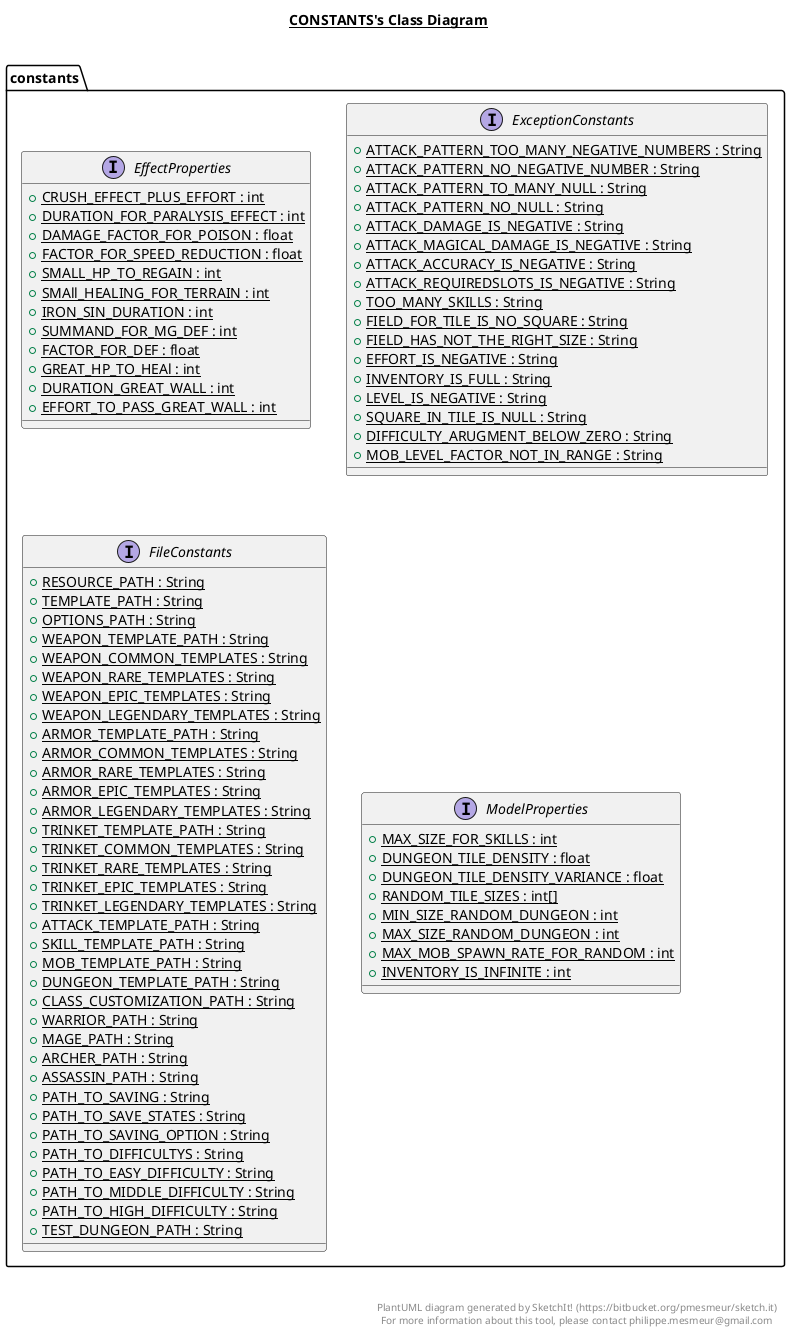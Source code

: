 @startuml

title __CONSTANTS's Class Diagram__\n

  package constants {
    interface EffectProperties {
        {static} + CRUSH_EFFECT_PLUS_EFFORT : int
        {static} + DURATION_FOR_PARALYSIS_EFFECT : int
        {static} + DAMAGE_FACTOR_FOR_POISON : float
        {static} + FACTOR_FOR_SPEED_REDUCTION : float
        {static} + SMALL_HP_TO_REGAIN : int
        {static} + SMAll_HEALING_FOR_TERRAIN : int
        {static} + IRON_SIN_DURATION : int
        {static} + SUMMAND_FOR_MG_DEF : int
        {static} + FACTOR_FOR_DEF : float
        {static} + GREAT_HP_TO_HEAl : int
        {static} + DURATION_GREAT_WALL : int
        {static} + EFFORT_TO_PASS_GREAT_WALL : int
    }
  }
  

  package constants {
    interface ExceptionConstants {
        {static} + ATTACK_PATTERN_TOO_MANY_NEGATIVE_NUMBERS : String
        {static} + ATTACK_PATTERN_NO_NEGATIVE_NUMBER : String
        {static} + ATTACK_PATTERN_TO_MANY_NULL : String
        {static} + ATTACK_PATTERN_NO_NULL : String
        {static} + ATTACK_DAMAGE_IS_NEGATIVE : String
        {static} + ATTACK_MAGICAL_DAMAGE_IS_NEGATIVE : String
        {static} + ATTACK_ACCURACY_IS_NEGATIVE : String
        {static} + ATTACK_REQUIREDSLOTS_IS_NEGATIVE : String
        {static} + TOO_MANY_SKILLS : String
        {static} + FIELD_FOR_TILE_IS_NO_SQUARE : String
        {static} + FIELD_HAS_NOT_THE_RIGHT_SIZE : String
        {static} + EFFORT_IS_NEGATIVE : String
        {static} + INVENTORY_IS_FULL : String
        {static} + LEVEL_IS_NEGATIVE : String
        {static} + SQUARE_IN_TILE_IS_NULL : String
        {static} + DIFFICULTY_ARUGMENT_BELOW_ZERO : String
        {static} + MOB_LEVEL_FACTOR_NOT_IN_RANGE : String
    }
  }
  

  package constants {
    interface FileConstants {
        {static} + RESOURCE_PATH : String
        {static} + TEMPLATE_PATH : String
        {static} + OPTIONS_PATH : String
        {static} + WEAPON_TEMPLATE_PATH : String
        {static} + WEAPON_COMMON_TEMPLATES : String
        {static} + WEAPON_RARE_TEMPLATES : String
        {static} + WEAPON_EPIC_TEMPLATES : String
        {static} + WEAPON_LEGENDARY_TEMPLATES : String
        {static} + ARMOR_TEMPLATE_PATH : String
        {static} + ARMOR_COMMON_TEMPLATES : String
        {static} + ARMOR_RARE_TEMPLATES : String
        {static} + ARMOR_EPIC_TEMPLATES : String
        {static} + ARMOR_LEGENDARY_TEMPLATES : String
        {static} + TRINKET_TEMPLATE_PATH : String
        {static} + TRINKET_COMMON_TEMPLATES : String
        {static} + TRINKET_RARE_TEMPLATES : String
        {static} + TRINKET_EPIC_TEMPLATES : String
        {static} + TRINKET_LEGENDARY_TEMPLATES : String
        {static} + ATTACK_TEMPLATE_PATH : String
        {static} + SKILL_TEMPLATE_PATH : String
        {static} + MOB_TEMPLATE_PATH : String
        {static} + DUNGEON_TEMPLATE_PATH : String
        {static} + CLASS_CUSTOMIZATION_PATH : String
        {static} + WARRIOR_PATH : String
        {static} + MAGE_PATH : String
        {static} + ARCHER_PATH : String
        {static} + ASSASSIN_PATH : String
        {static} + PATH_TO_SAVING : String
        {static} + PATH_TO_SAVE_STATES : String
        {static} + PATH_TO_SAVING_OPTION : String
        {static} + PATH_TO_DIFFICULTYS : String
        {static} + PATH_TO_EASY_DIFFICULTY : String
        {static} + PATH_TO_MIDDLE_DIFFICULTY : String
        {static} + PATH_TO_HIGH_DIFFICULTY : String
        {static} + TEST_DUNGEON_PATH : String
    }
  }
  

  package constants {
    interface ModelProperties {
        {static} + MAX_SIZE_FOR_SKILLS : int
        {static} + DUNGEON_TILE_DENSITY : float
        {static} + DUNGEON_TILE_DENSITY_VARIANCE : float
        {static} + RANDOM_TILE_SIZES : int[]
        {static} + MIN_SIZE_RANDOM_DUNGEON : int
        {static} + MAX_SIZE_RANDOM_DUNGEON : int
        {static} + MAX_MOB_SPAWN_RATE_FOR_RANDOM : int
        {static} + INVENTORY_IS_INFINITE : int
    }
  }
  



right footer


PlantUML diagram generated by SketchIt! (https://bitbucket.org/pmesmeur/sketch.it)
For more information about this tool, please contact philippe.mesmeur@gmail.com
endfooter

@enduml
